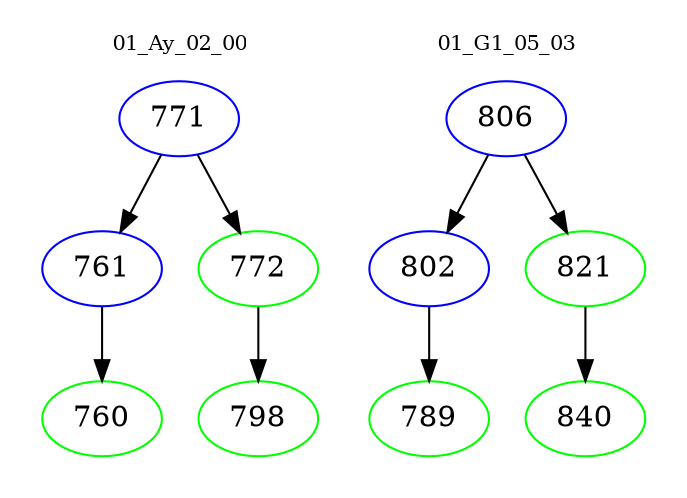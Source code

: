 digraph{
subgraph cluster_0 {
color = white
label = "01_Ay_02_00";
fontsize=10;
T0_771 [label="771", color="blue"]
T0_771 -> T0_761 [color="black"]
T0_761 [label="761", color="blue"]
T0_761 -> T0_760 [color="black"]
T0_760 [label="760", color="green"]
T0_771 -> T0_772 [color="black"]
T0_772 [label="772", color="green"]
T0_772 -> T0_798 [color="black"]
T0_798 [label="798", color="green"]
}
subgraph cluster_1 {
color = white
label = "01_G1_05_03";
fontsize=10;
T1_806 [label="806", color="blue"]
T1_806 -> T1_802 [color="black"]
T1_802 [label="802", color="blue"]
T1_802 -> T1_789 [color="black"]
T1_789 [label="789", color="green"]
T1_806 -> T1_821 [color="black"]
T1_821 [label="821", color="green"]
T1_821 -> T1_840 [color="black"]
T1_840 [label="840", color="green"]
}
}
